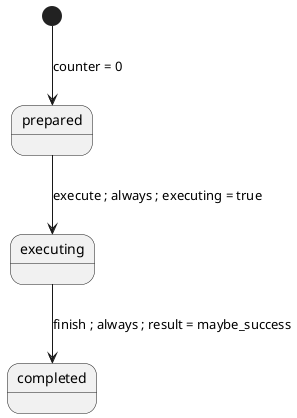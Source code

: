 @startuml

state "prepared" as s0
state "executing" as s1
state "completed" as s2

[*] --> s0 : counter = 0
s0 --> s1 : execute ; always ; executing = true
s1 --> s2 : finish ; always ; result = maybe_success

@enduml